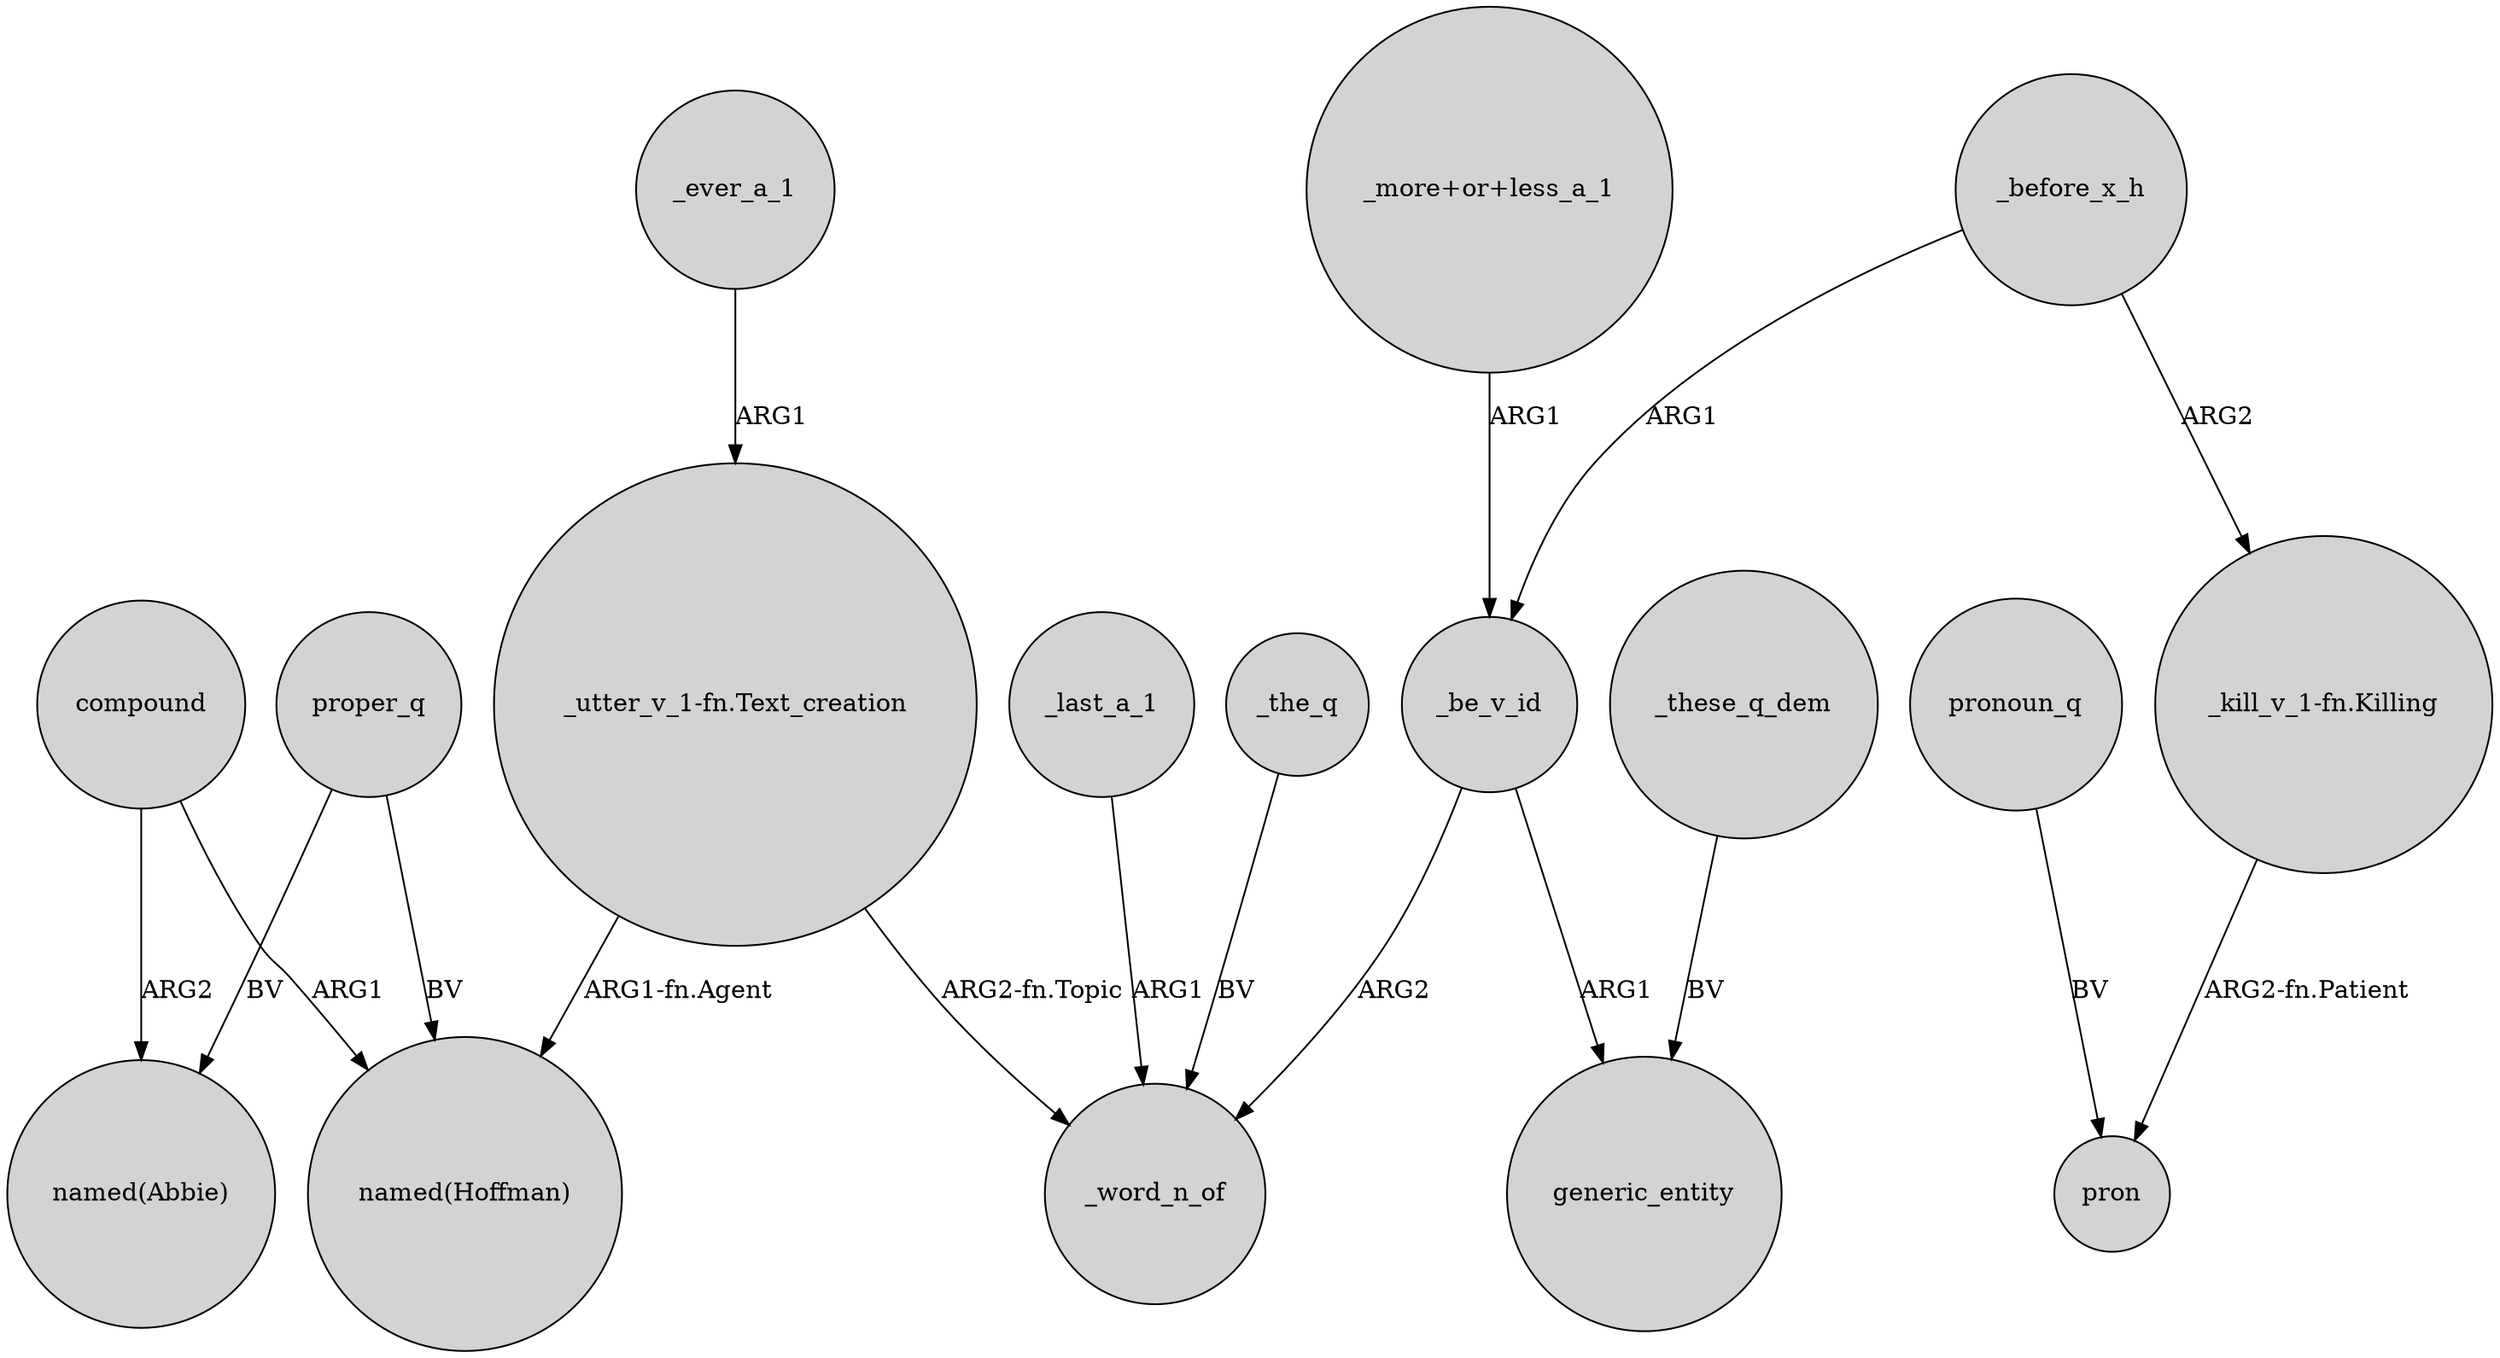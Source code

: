 digraph {
	node [shape=circle style=filled]
	proper_q -> "named(Abbie)" [label=BV]
	compound -> "named(Hoffman)" [label=ARG1]
	compound -> "named(Abbie)" [label=ARG2]
	_the_q -> _word_n_of [label=BV]
	_these_q_dem -> generic_entity [label=BV]
	_before_x_h -> _be_v_id [label=ARG1]
	"_kill_v_1-fn.Killing" -> pron [label="ARG2-fn.Patient"]
	_be_v_id -> generic_entity [label=ARG1]
	_be_v_id -> _word_n_of [label=ARG2]
	"_utter_v_1-fn.Text_creation" -> "named(Hoffman)" [label="ARG1-fn.Agent"]
	_ever_a_1 -> "_utter_v_1-fn.Text_creation" [label=ARG1]
	"_utter_v_1-fn.Text_creation" -> _word_n_of [label="ARG2-fn.Topic"]
	_before_x_h -> "_kill_v_1-fn.Killing" [label=ARG2]
	_last_a_1 -> _word_n_of [label=ARG1]
	"_more+or+less_a_1" -> _be_v_id [label=ARG1]
	proper_q -> "named(Hoffman)" [label=BV]
	pronoun_q -> pron [label=BV]
}
